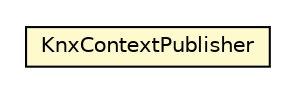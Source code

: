 #!/usr/local/bin/dot
#
# Class diagram 
# Generated by UMLGraph version R5_6-24-gf6e263 (http://www.umlgraph.org/)
#

digraph G {
	edge [fontname="Helvetica",fontsize=10,labelfontname="Helvetica",labelfontsize=10];
	node [fontname="Helvetica",fontsize=10,shape=plaintext];
	nodesep=0.25;
	ranksep=0.5;
	// org.universAAL.lddi.knx.exporter.KnxContextPublisher
	c4959876 [label=<<table title="org.universAAL.lddi.knx.exporter.KnxContextPublisher" border="0" cellborder="1" cellspacing="0" cellpadding="2" port="p" bgcolor="lemonChiffon" href="./KnxContextPublisher.html">
		<tr><td><table border="0" cellspacing="0" cellpadding="1">
<tr><td align="center" balign="center"> KnxContextPublisher </td></tr>
		</table></td></tr>
		</table>>, URL="./KnxContextPublisher.html", fontname="Helvetica", fontcolor="black", fontsize=10.0];
}

